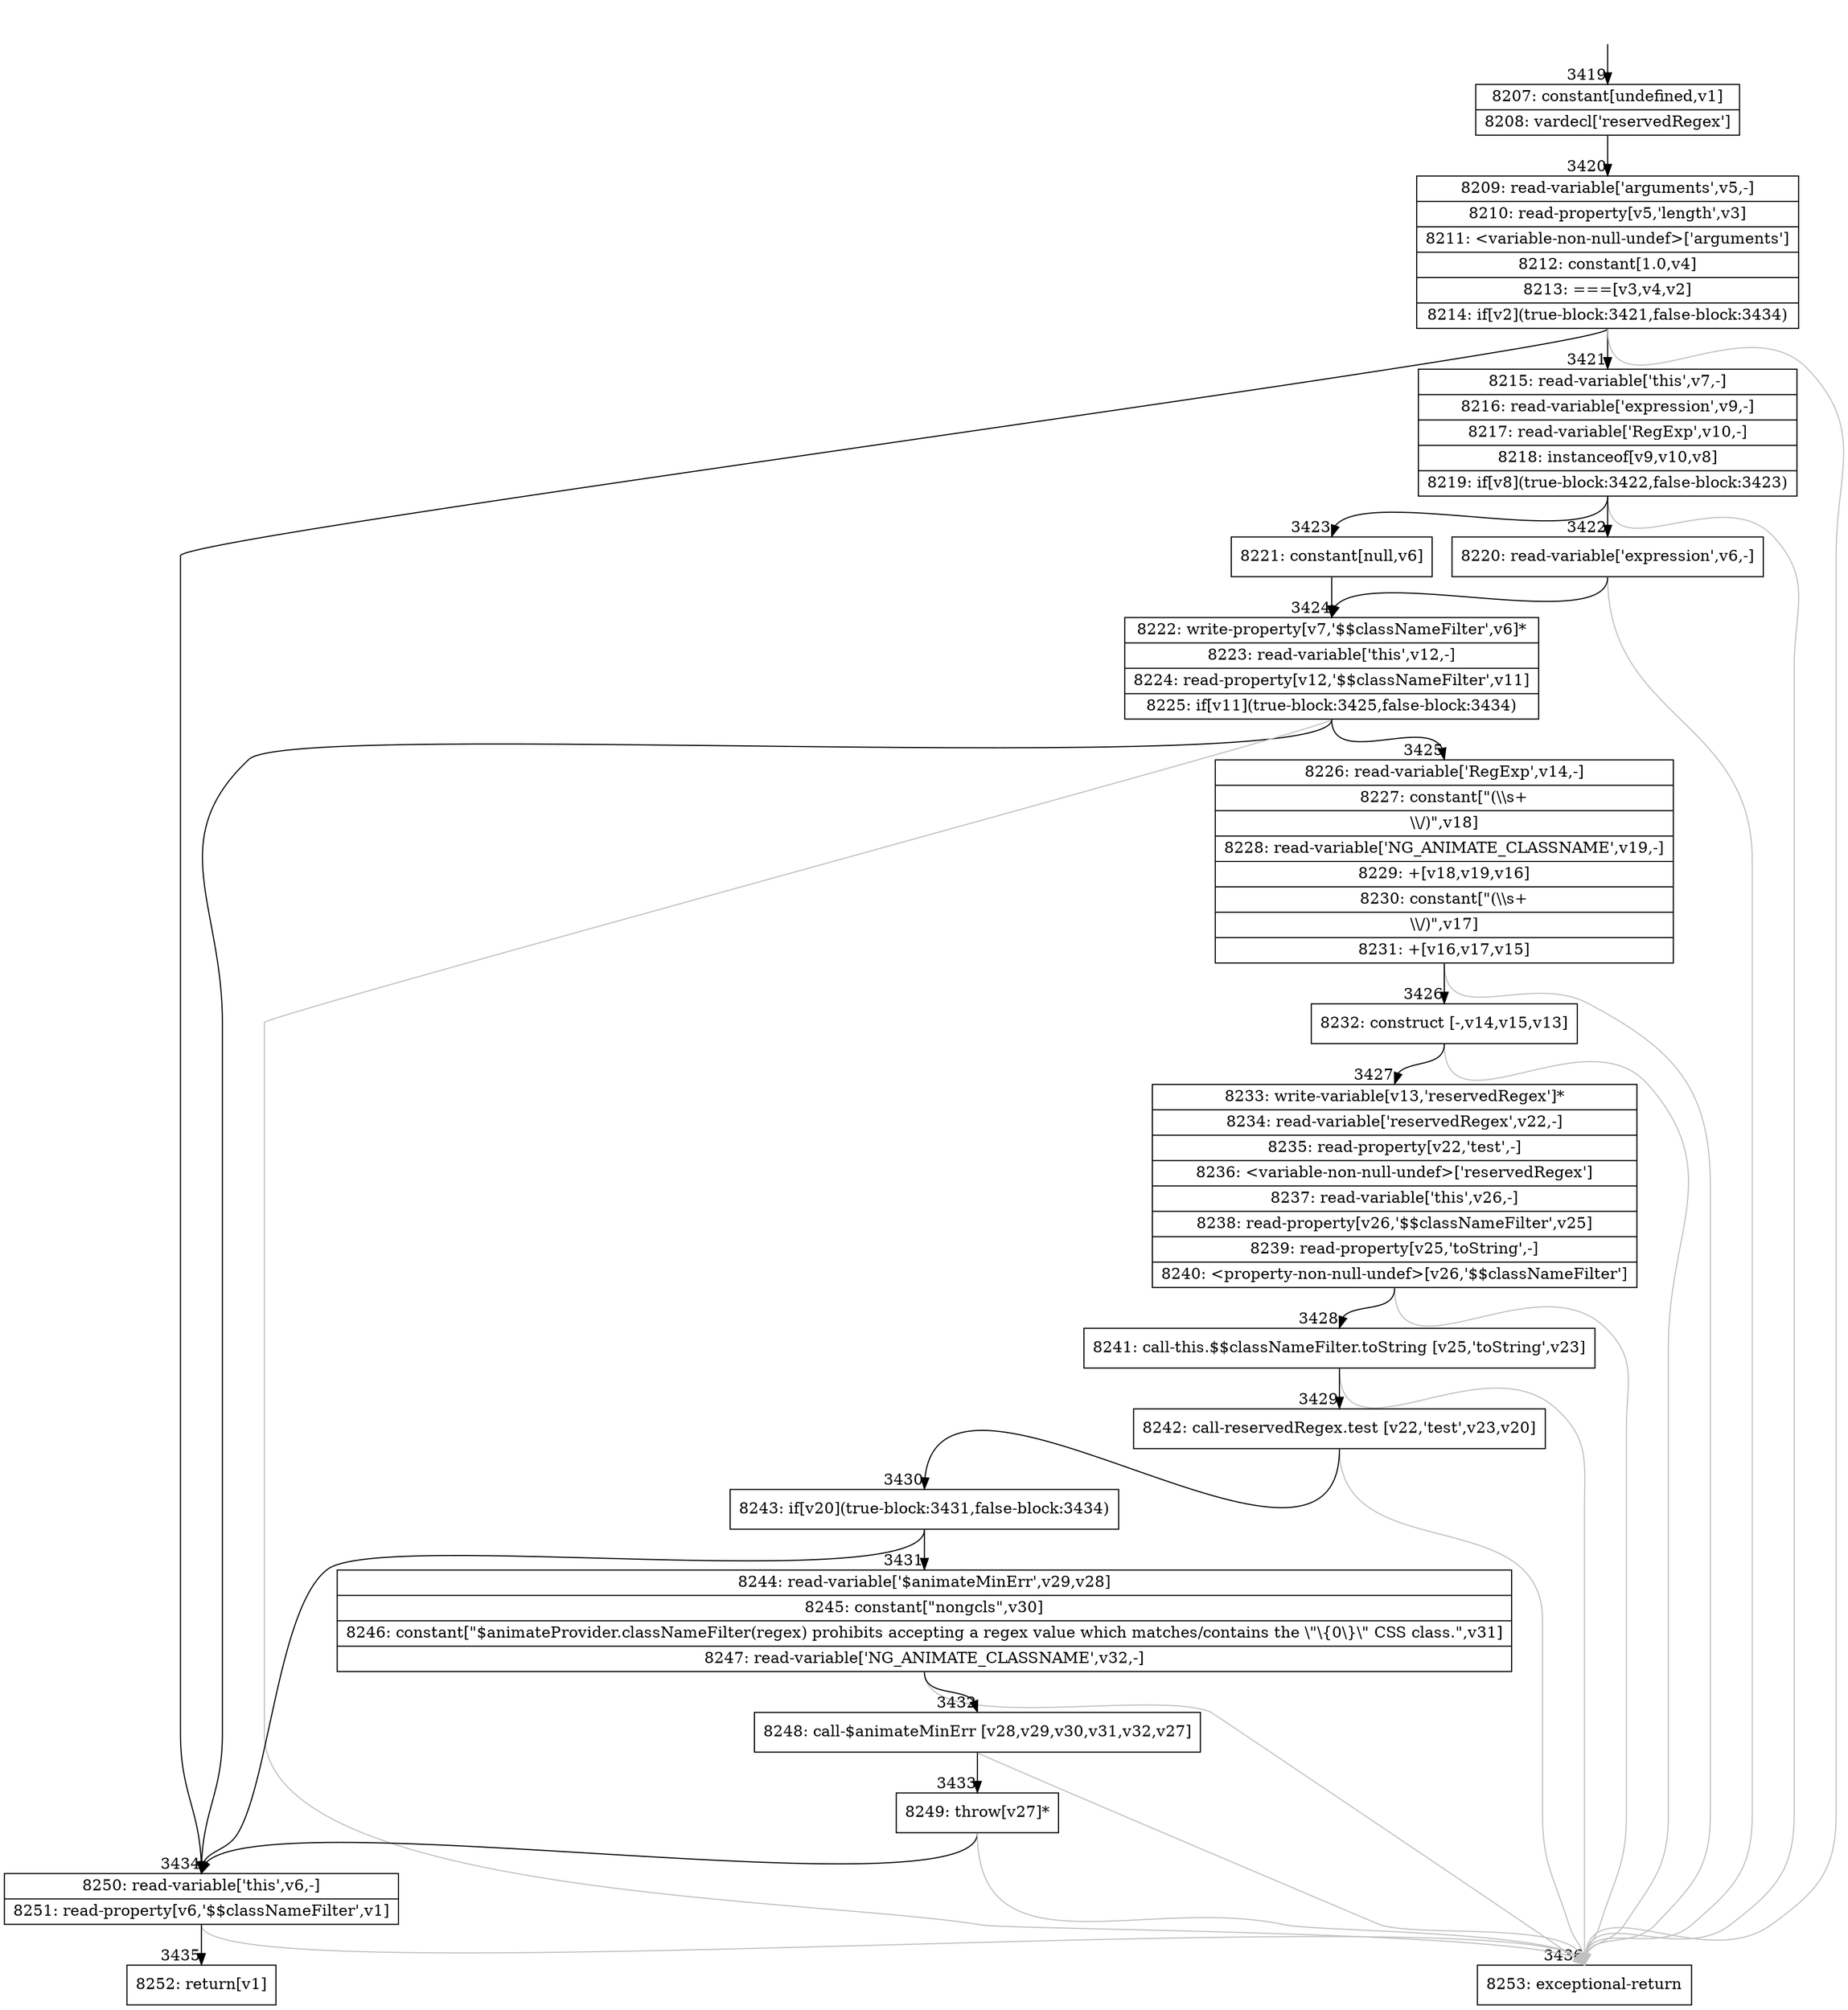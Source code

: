 digraph {
rankdir="TD"
BB_entry282[shape=none,label=""];
BB_entry282 -> BB3419 [tailport=s, headport=n, headlabel="    3419"]
BB3419 [shape=record label="{8207: constant[undefined,v1]|8208: vardecl['reservedRegex']}" ] 
BB3419 -> BB3420 [tailport=s, headport=n, headlabel="      3420"]
BB3420 [shape=record label="{8209: read-variable['arguments',v5,-]|8210: read-property[v5,'length',v3]|8211: \<variable-non-null-undef\>['arguments']|8212: constant[1.0,v4]|8213: ===[v3,v4,v2]|8214: if[v2](true-block:3421,false-block:3434)}" ] 
BB3420 -> BB3421 [tailport=s, headport=n, headlabel="      3421"]
BB3420 -> BB3434 [tailport=s, headport=n, headlabel="      3434"]
BB3420 -> BB3436 [tailport=s, headport=n, color=gray, headlabel="      3436"]
BB3421 [shape=record label="{8215: read-variable['this',v7,-]|8216: read-variable['expression',v9,-]|8217: read-variable['RegExp',v10,-]|8218: instanceof[v9,v10,v8]|8219: if[v8](true-block:3422,false-block:3423)}" ] 
BB3421 -> BB3422 [tailport=s, headport=n, headlabel="      3422"]
BB3421 -> BB3423 [tailport=s, headport=n, headlabel="      3423"]
BB3421 -> BB3436 [tailport=s, headport=n, color=gray]
BB3422 [shape=record label="{8220: read-variable['expression',v6,-]}" ] 
BB3422 -> BB3424 [tailport=s, headport=n, headlabel="      3424"]
BB3422 -> BB3436 [tailport=s, headport=n, color=gray]
BB3423 [shape=record label="{8221: constant[null,v6]}" ] 
BB3423 -> BB3424 [tailport=s, headport=n]
BB3424 [shape=record label="{8222: write-property[v7,'$$classNameFilter',v6]*|8223: read-variable['this',v12,-]|8224: read-property[v12,'$$classNameFilter',v11]|8225: if[v11](true-block:3425,false-block:3434)}" ] 
BB3424 -> BB3425 [tailport=s, headport=n, headlabel="      3425"]
BB3424 -> BB3434 [tailport=s, headport=n]
BB3424 -> BB3436 [tailport=s, headport=n, color=gray]
BB3425 [shape=record label="{8226: read-variable['RegExp',v14,-]|8227: constant[\"(\\\\s+|\\\\/)\",v18]|8228: read-variable['NG_ANIMATE_CLASSNAME',v19,-]|8229: +[v18,v19,v16]|8230: constant[\"(\\\\s+|\\\\/)\",v17]|8231: +[v16,v17,v15]}" ] 
BB3425 -> BB3426 [tailport=s, headport=n, headlabel="      3426"]
BB3425 -> BB3436 [tailport=s, headport=n, color=gray]
BB3426 [shape=record label="{8232: construct [-,v14,v15,v13]}" ] 
BB3426 -> BB3427 [tailport=s, headport=n, headlabel="      3427"]
BB3426 -> BB3436 [tailport=s, headport=n, color=gray]
BB3427 [shape=record label="{8233: write-variable[v13,'reservedRegex']*|8234: read-variable['reservedRegex',v22,-]|8235: read-property[v22,'test',-]|8236: \<variable-non-null-undef\>['reservedRegex']|8237: read-variable['this',v26,-]|8238: read-property[v26,'$$classNameFilter',v25]|8239: read-property[v25,'toString',-]|8240: \<property-non-null-undef\>[v26,'$$classNameFilter']}" ] 
BB3427 -> BB3428 [tailport=s, headport=n, headlabel="      3428"]
BB3427 -> BB3436 [tailport=s, headport=n, color=gray]
BB3428 [shape=record label="{8241: call-this.$$classNameFilter.toString [v25,'toString',v23]}" ] 
BB3428 -> BB3429 [tailport=s, headport=n, headlabel="      3429"]
BB3428 -> BB3436 [tailport=s, headport=n, color=gray]
BB3429 [shape=record label="{8242: call-reservedRegex.test [v22,'test',v23,v20]}" ] 
BB3429 -> BB3430 [tailport=s, headport=n, headlabel="      3430"]
BB3429 -> BB3436 [tailport=s, headport=n, color=gray]
BB3430 [shape=record label="{8243: if[v20](true-block:3431,false-block:3434)}" ] 
BB3430 -> BB3431 [tailport=s, headport=n, headlabel="      3431"]
BB3430 -> BB3434 [tailport=s, headport=n]
BB3431 [shape=record label="{8244: read-variable['$animateMinErr',v29,v28]|8245: constant[\"nongcls\",v30]|8246: constant[\"$animateProvider.classNameFilter(regex) prohibits accepting a regex value which matches/contains the \\\"\\\{0\\\}\\\" CSS class.\",v31]|8247: read-variable['NG_ANIMATE_CLASSNAME',v32,-]}" ] 
BB3431 -> BB3432 [tailport=s, headport=n, headlabel="      3432"]
BB3431 -> BB3436 [tailport=s, headport=n, color=gray]
BB3432 [shape=record label="{8248: call-$animateMinErr [v28,v29,v30,v31,v32,v27]}" ] 
BB3432 -> BB3433 [tailport=s, headport=n, headlabel="      3433"]
BB3432 -> BB3436 [tailport=s, headport=n, color=gray]
BB3433 [shape=record label="{8249: throw[v27]*}" ] 
BB3433 -> BB3434 [tailport=s, headport=n]
BB3433 -> BB3436 [tailport=s, headport=n, color=gray]
BB3434 [shape=record label="{8250: read-variable['this',v6,-]|8251: read-property[v6,'$$classNameFilter',v1]}" ] 
BB3434 -> BB3435 [tailport=s, headport=n, headlabel="      3435"]
BB3434 -> BB3436 [tailport=s, headport=n, color=gray]
BB3435 [shape=record label="{8252: return[v1]}" ] 
BB3436 [shape=record label="{8253: exceptional-return}" ] 
//#$~ 5005
}
